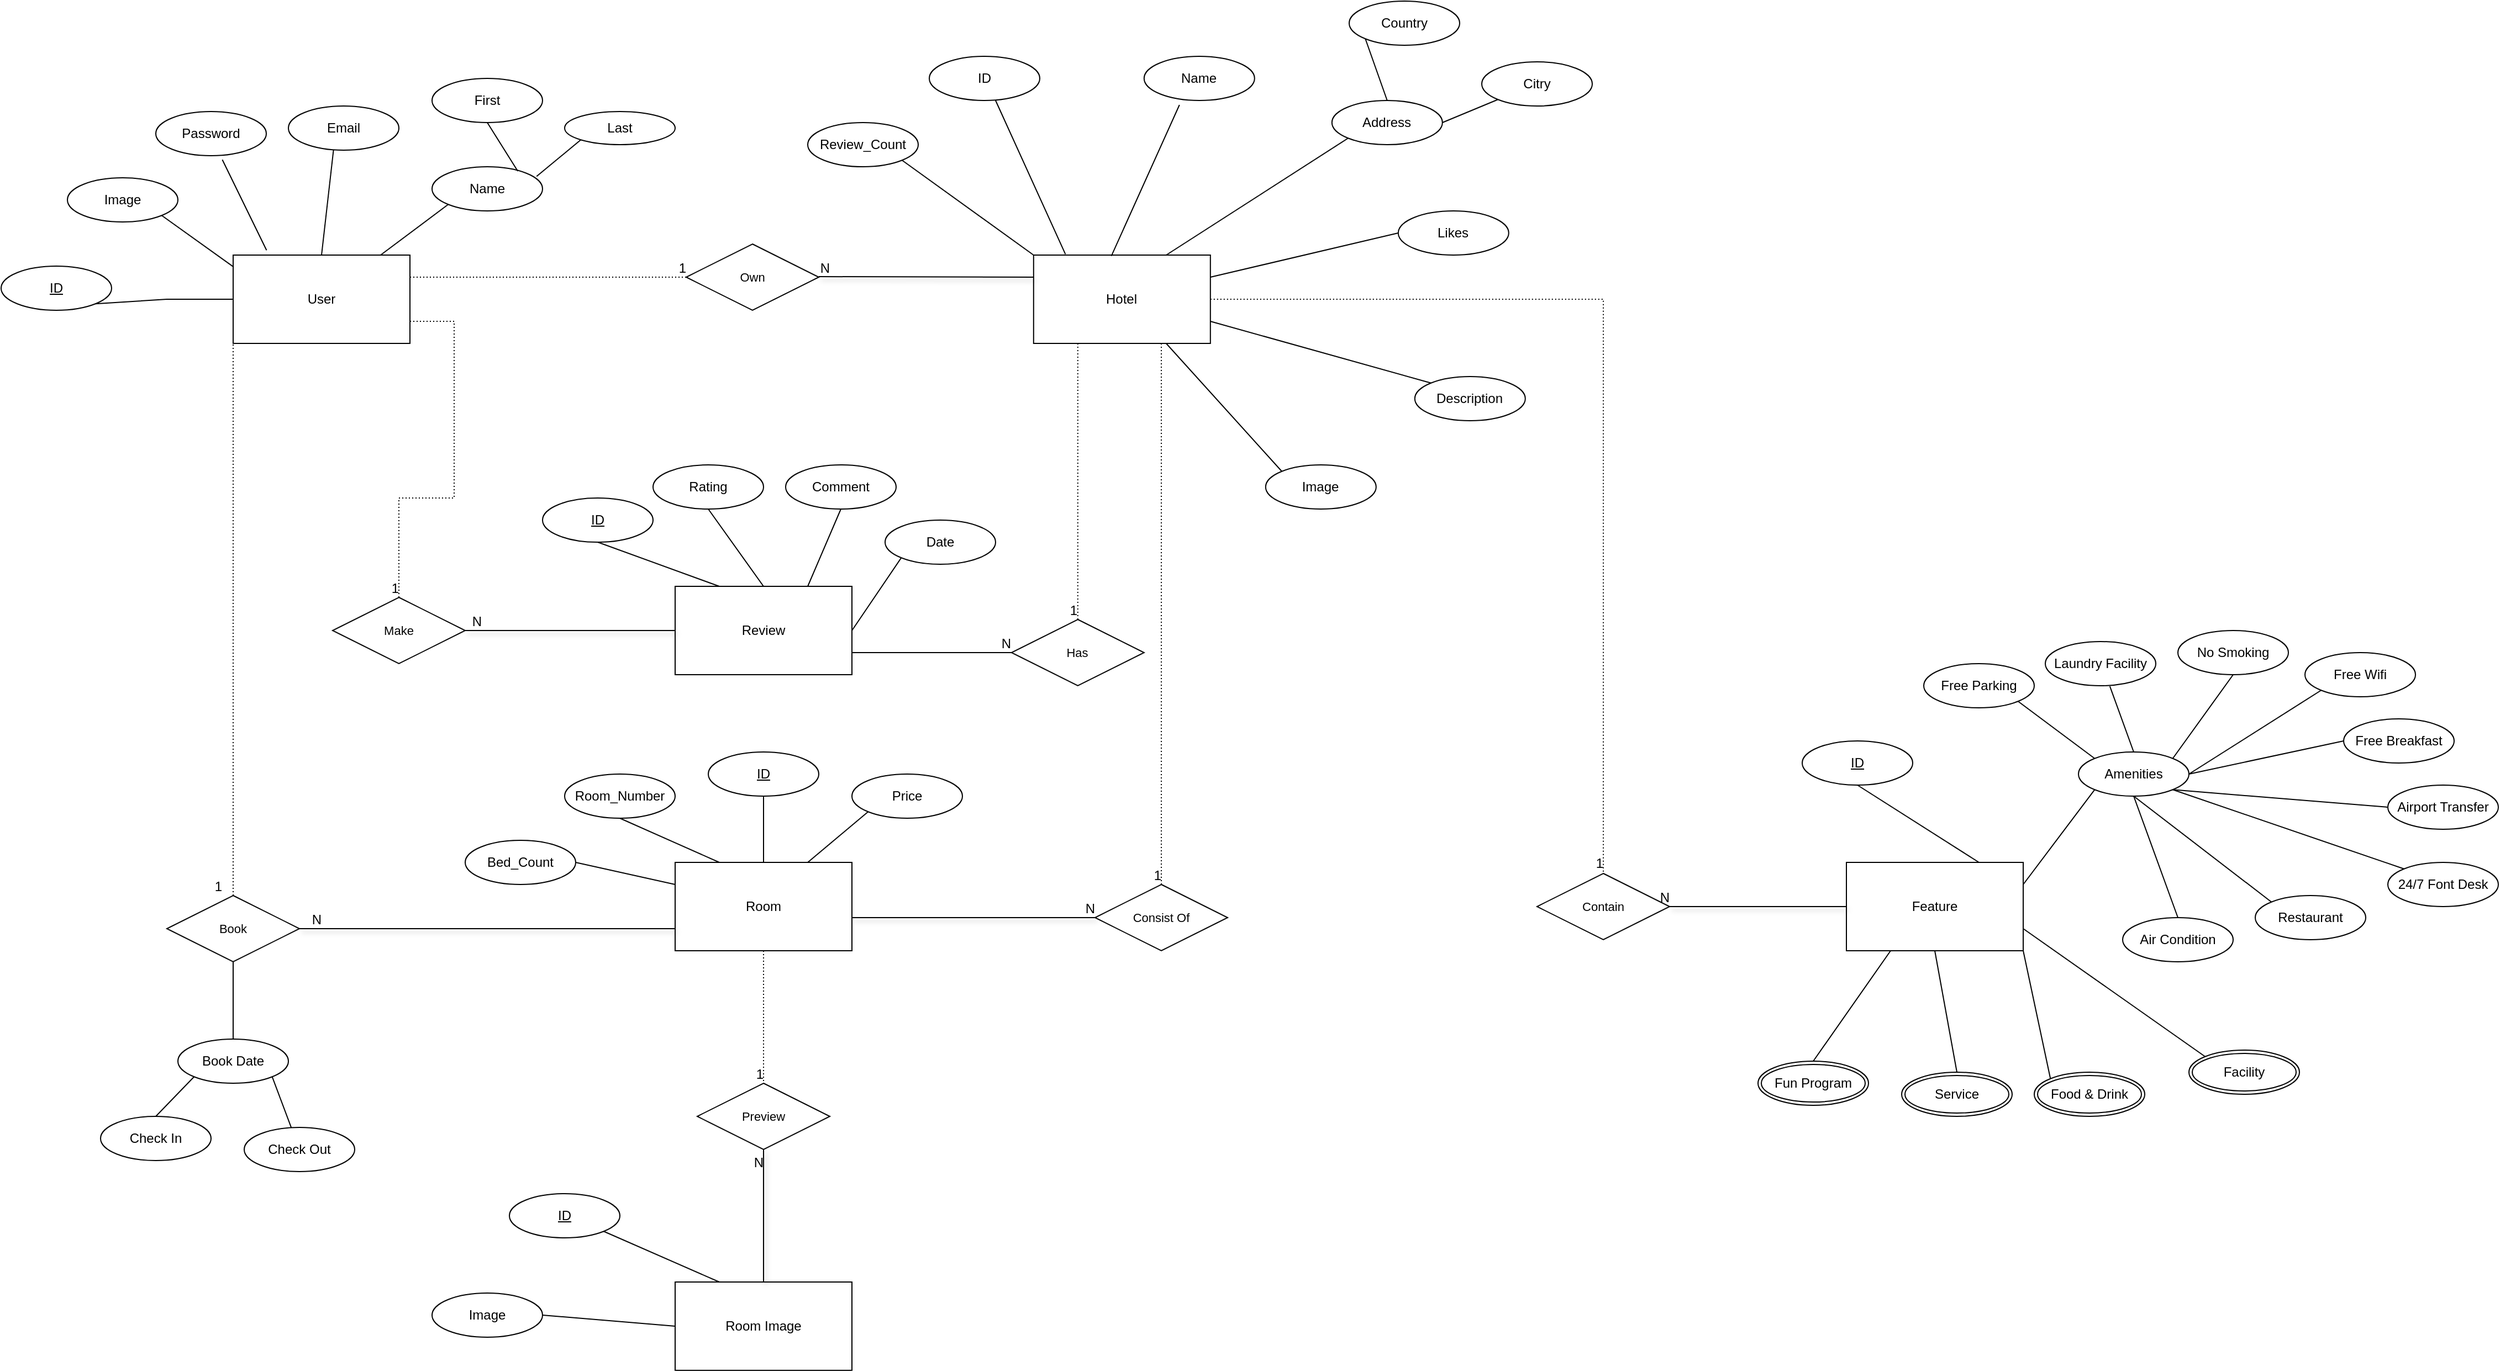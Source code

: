 <mxfile>
    <diagram id="A1F0wB1QJIUUF9iCLyjX" name="Page-1">
        <mxGraphModel dx="2854" dy="2242" grid="1" gridSize="10" guides="1" tooltips="1" connect="1" arrows="1" fold="1" page="1" pageScale="1" pageWidth="850" pageHeight="1100" background="none" math="0" shadow="0">
            <root>
                <mxCell id="0"/>
                <mxCell id="1" parent="0"/>
                <mxCell id="2" value="User" style="whiteSpace=wrap;html=1;align=center;" parent="1" vertex="1">
                    <mxGeometry x="200" y="180" width="160" height="80" as="geometry"/>
                </mxCell>
                <mxCell id="3" value="Name" style="ellipse;whiteSpace=wrap;html=1;align=center;" parent="1" vertex="1">
                    <mxGeometry x="380" y="100" width="100" height="40" as="geometry"/>
                </mxCell>
                <mxCell id="4" value="ID" style="ellipse;whiteSpace=wrap;html=1;align=center;fontStyle=4;" parent="1" vertex="1">
                    <mxGeometry x="-10" y="190" width="100" height="40" as="geometry"/>
                </mxCell>
                <mxCell id="6" value="" style="endArrow=none;html=1;rounded=0;entryX=1;entryY=1;entryDx=0;entryDy=0;exitX=0;exitY=0.5;exitDx=0;exitDy=0;" parent="1" source="2" target="4" edge="1">
                    <mxGeometry relative="1" as="geometry">
                        <mxPoint x="420" y="220" as="sourcePoint"/>
                        <mxPoint x="520" y="220" as="targetPoint"/>
                        <Array as="points">
                            <mxPoint x="140" y="220"/>
                        </Array>
                    </mxGeometry>
                </mxCell>
                <mxCell id="8" value="" style="endArrow=none;html=1;rounded=0;entryX=0;entryY=1;entryDx=0;entryDy=0;" parent="1" source="2" target="3" edge="1">
                    <mxGeometry relative="1" as="geometry">
                        <mxPoint x="230" y="120" as="sourcePoint"/>
                        <mxPoint x="413.623" y="88.897" as="targetPoint"/>
                    </mxGeometry>
                </mxCell>
                <mxCell id="9" value="First" style="ellipse;whiteSpace=wrap;html=1;align=center;" parent="1" vertex="1">
                    <mxGeometry x="380" y="20" width="100" height="40" as="geometry"/>
                </mxCell>
                <mxCell id="10" value="Last" style="ellipse;whiteSpace=wrap;html=1;align=center;" parent="1" vertex="1">
                    <mxGeometry x="500" y="50" width="100" height="30" as="geometry"/>
                </mxCell>
                <mxCell id="11" value="" style="endArrow=none;html=1;rounded=0;exitX=0.776;exitY=0.1;exitDx=0;exitDy=0;exitPerimeter=0;entryX=0.5;entryY=1;entryDx=0;entryDy=0;" parent="1" source="3" target="9" edge="1">
                    <mxGeometry relative="1" as="geometry">
                        <mxPoint x="520" y="140" as="sourcePoint"/>
                        <mxPoint x="428.32" y="49.721" as="targetPoint"/>
                    </mxGeometry>
                </mxCell>
                <mxCell id="12" value="" style="endArrow=none;html=1;rounded=0;exitX=0.946;exitY=0.22;exitDx=0;exitDy=0;entryX=0;entryY=1;entryDx=0;entryDy=0;exitPerimeter=0;" parent="1" source="3" target="10" edge="1">
                    <mxGeometry relative="1" as="geometry">
                        <mxPoint x="520" y="200" as="sourcePoint"/>
                        <mxPoint x="680" y="200" as="targetPoint"/>
                    </mxGeometry>
                </mxCell>
                <mxCell id="13" value="Email" style="ellipse;whiteSpace=wrap;html=1;align=center;" parent="1" vertex="1">
                    <mxGeometry x="250" y="45" width="100" height="40" as="geometry"/>
                </mxCell>
                <mxCell id="15" value="" style="endArrow=none;html=1;rounded=0;exitX=0.408;exitY=1;exitDx=0;exitDy=0;exitPerimeter=0;entryX=0.5;entryY=0;entryDx=0;entryDy=0;" parent="1" source="13" target="2" edge="1">
                    <mxGeometry relative="1" as="geometry">
                        <mxPoint x="260" y="100" as="sourcePoint"/>
                        <mxPoint x="420" y="100" as="targetPoint"/>
                    </mxGeometry>
                </mxCell>
                <mxCell id="16" value="Password" style="ellipse;whiteSpace=wrap;html=1;align=center;" parent="1" vertex="1">
                    <mxGeometry x="130" y="50" width="100" height="40" as="geometry"/>
                </mxCell>
                <mxCell id="17" value="" style="endArrow=none;html=1;rounded=0;exitX=0.602;exitY=1.09;exitDx=0;exitDy=0;exitPerimeter=0;entryX=0.189;entryY=-0.055;entryDx=0;entryDy=0;entryPerimeter=0;" parent="1" source="16" target="2" edge="1">
                    <mxGeometry relative="1" as="geometry">
                        <mxPoint x="120" y="120" as="sourcePoint"/>
                        <mxPoint x="280" y="120" as="targetPoint"/>
                    </mxGeometry>
                </mxCell>
                <mxCell id="20" value="Image" style="ellipse;whiteSpace=wrap;html=1;align=center;" parent="1" vertex="1">
                    <mxGeometry x="50" y="110" width="100" height="40" as="geometry"/>
                </mxCell>
                <mxCell id="21" value="" style="endArrow=none;html=1;rounded=0;exitX=1;exitY=1;exitDx=0;exitDy=0;entryX=0.003;entryY=0.135;entryDx=0;entryDy=0;entryPerimeter=0;" parent="1" source="20" target="2" edge="1">
                    <mxGeometry relative="1" as="geometry">
                        <mxPoint x="50" y="180" as="sourcePoint"/>
                        <mxPoint x="210" y="180" as="targetPoint"/>
                    </mxGeometry>
                </mxCell>
                <mxCell id="23" value="Hotel" style="whiteSpace=wrap;html=1;align=center;" parent="1" vertex="1">
                    <mxGeometry x="924.4" y="180" width="160" height="80" as="geometry"/>
                </mxCell>
                <mxCell id="24" value="ID" style="ellipse;whiteSpace=wrap;html=1;align=center;" parent="1" vertex="1">
                    <mxGeometry x="830" width="100" height="40" as="geometry"/>
                </mxCell>
                <mxCell id="25" value="Name" style="ellipse;whiteSpace=wrap;html=1;align=center;" parent="1" vertex="1">
                    <mxGeometry x="1024.4" width="100" height="40" as="geometry"/>
                </mxCell>
                <mxCell id="26" value="Address" style="ellipse;whiteSpace=wrap;html=1;align=center;" parent="1" vertex="1">
                    <mxGeometry x="1194.4" y="40" width="100" height="40" as="geometry"/>
                </mxCell>
                <mxCell id="27" value="Likes" style="ellipse;whiteSpace=wrap;html=1;align=center;" parent="1" vertex="1">
                    <mxGeometry x="1254.4" y="140" width="100" height="40" as="geometry"/>
                </mxCell>
                <mxCell id="28" value="Description" style="ellipse;whiteSpace=wrap;html=1;align=center;" parent="1" vertex="1">
                    <mxGeometry x="1269.4" y="290" width="100" height="40" as="geometry"/>
                </mxCell>
                <mxCell id="29" value="Image" style="ellipse;whiteSpace=wrap;html=1;align=center;" parent="1" vertex="1">
                    <mxGeometry x="1134.4" y="370" width="100" height="40" as="geometry"/>
                </mxCell>
                <mxCell id="37" value="Country" style="ellipse;whiteSpace=wrap;html=1;align=center;" parent="1" vertex="1">
                    <mxGeometry x="1210" y="-50" width="100" height="40" as="geometry"/>
                </mxCell>
                <mxCell id="38" value="Citry" style="ellipse;whiteSpace=wrap;html=1;align=center;" parent="1" vertex="1">
                    <mxGeometry x="1330" y="5" width="100" height="40" as="geometry"/>
                </mxCell>
                <mxCell id="41" value="" style="endArrow=none;html=1;rounded=0;shadow=0;labelBackgroundColor=default;strokeColor=default;fontFamily=Helvetica;fontSize=11;fontColor=default;shape=connector;entryX=0.18;entryY=-0.01;entryDx=0;entryDy=0;entryPerimeter=0;exitX=0.6;exitY=1;exitDx=0;exitDy=0;exitPerimeter=0;" parent="1" source="24" target="23" edge="1">
                    <mxGeometry relative="1" as="geometry">
                        <mxPoint x="890" y="50" as="sourcePoint"/>
                        <mxPoint x="894.4" y="110" as="targetPoint"/>
                    </mxGeometry>
                </mxCell>
                <mxCell id="43" value="" style="endArrow=none;html=1;rounded=0;shadow=0;labelBackgroundColor=default;strokeColor=default;fontFamily=Helvetica;fontSize=11;fontColor=default;shape=connector;entryX=0.44;entryY=0.01;entryDx=0;entryDy=0;entryPerimeter=0;exitX=0.32;exitY=1.1;exitDx=0;exitDy=0;exitPerimeter=0;" parent="1" source="25" target="23" edge="1">
                    <mxGeometry relative="1" as="geometry">
                        <mxPoint x="900.0" y="50" as="sourcePoint"/>
                        <mxPoint x="963.2" y="189.2" as="targetPoint"/>
                    </mxGeometry>
                </mxCell>
                <mxCell id="47" value="" style="endArrow=none;html=1;rounded=0;shadow=0;labelBackgroundColor=default;strokeColor=default;fontFamily=Helvetica;fontSize=11;fontColor=default;shape=connector;entryX=0;entryY=1;entryDx=0;entryDy=0;exitX=0.75;exitY=0;exitDx=0;exitDy=0;" parent="1" source="23" target="26" edge="1">
                    <mxGeometry relative="1" as="geometry">
                        <mxPoint x="1084.4" y="110" as="sourcePoint"/>
                        <mxPoint x="1244.4" y="110" as="targetPoint"/>
                    </mxGeometry>
                </mxCell>
                <mxCell id="50" value="" style="endArrow=none;html=1;rounded=0;shadow=0;labelBackgroundColor=default;strokeColor=default;fontFamily=Helvetica;fontSize=11;fontColor=default;shape=connector;exitX=1;exitY=0.75;exitDx=0;exitDy=0;entryX=0;entryY=0;entryDx=0;entryDy=0;" parent="1" source="23" target="28" edge="1">
                    <mxGeometry relative="1" as="geometry">
                        <mxPoint x="1134.4" y="260" as="sourcePoint"/>
                        <mxPoint x="1294.4" y="260" as="targetPoint"/>
                    </mxGeometry>
                </mxCell>
                <mxCell id="51" value="" style="endArrow=none;html=1;rounded=0;shadow=0;labelBackgroundColor=default;strokeColor=default;fontFamily=Helvetica;fontSize=11;fontColor=default;shape=connector;exitX=0.75;exitY=1;exitDx=0;exitDy=0;entryX=0;entryY=0;entryDx=0;entryDy=0;" parent="1" source="23" target="29" edge="1">
                    <mxGeometry relative="1" as="geometry">
                        <mxPoint x="1024.4" y="330" as="sourcePoint"/>
                        <mxPoint x="1184.4" y="330" as="targetPoint"/>
                    </mxGeometry>
                </mxCell>
                <mxCell id="52" value="" style="endArrow=none;html=1;rounded=0;shadow=0;labelBackgroundColor=default;strokeColor=default;fontFamily=Helvetica;fontSize=11;fontColor=default;shape=connector;exitX=0.5;exitY=0;exitDx=0;exitDy=0;entryX=0;entryY=1;entryDx=0;entryDy=0;" parent="1" source="26" target="37" edge="1">
                    <mxGeometry relative="1" as="geometry">
                        <mxPoint x="1224.4" y="-10" as="sourcePoint"/>
                        <mxPoint x="1384.4" y="-10" as="targetPoint"/>
                    </mxGeometry>
                </mxCell>
                <mxCell id="53" value="" style="endArrow=none;html=1;rounded=0;shadow=0;labelBackgroundColor=default;strokeColor=default;fontFamily=Helvetica;fontSize=11;fontColor=default;shape=connector;exitX=1;exitY=0.5;exitDx=0;exitDy=0;entryX=0;entryY=1;entryDx=0;entryDy=0;" parent="1" source="26" target="38" edge="1">
                    <mxGeometry relative="1" as="geometry">
                        <mxPoint x="1304.4" y="60" as="sourcePoint"/>
                        <mxPoint x="1464.4" y="60" as="targetPoint"/>
                    </mxGeometry>
                </mxCell>
                <mxCell id="54" value="Own" style="shape=rhombus;perimeter=rhombusPerimeter;whiteSpace=wrap;html=1;align=center;fontFamily=Helvetica;fontSize=11;fontColor=default;" parent="1" vertex="1">
                    <mxGeometry x="610" y="170" width="120" height="60" as="geometry"/>
                </mxCell>
                <mxCell id="71" value="Review" style="whiteSpace=wrap;html=1;align=center;" parent="1" vertex="1">
                    <mxGeometry x="600" y="480" width="160" height="80" as="geometry"/>
                </mxCell>
                <mxCell id="72" value="Room" style="whiteSpace=wrap;html=1;align=center;" parent="1" vertex="1">
                    <mxGeometry x="600" y="730" width="160" height="80" as="geometry"/>
                </mxCell>
                <mxCell id="73" value="Make" style="shape=rhombus;perimeter=rhombusPerimeter;whiteSpace=wrap;html=1;align=center;fontFamily=Helvetica;fontSize=11;fontColor=default;" parent="1" vertex="1">
                    <mxGeometry x="290" y="490" width="120" height="60" as="geometry"/>
                </mxCell>
                <mxCell id="74" value="Book" style="shape=rhombus;perimeter=rhombusPerimeter;whiteSpace=wrap;html=1;align=center;fontFamily=Helvetica;fontSize=11;fontColor=default;" parent="1" vertex="1">
                    <mxGeometry x="140" y="760" width="120" height="60" as="geometry"/>
                </mxCell>
                <mxCell id="75" value="Has" style="shape=rhombus;perimeter=rhombusPerimeter;whiteSpace=wrap;html=1;align=center;fontFamily=Helvetica;fontSize=11;fontColor=default;" parent="1" vertex="1">
                    <mxGeometry x="904.4" y="510" width="120" height="60" as="geometry"/>
                </mxCell>
                <mxCell id="76" value="Consist Of" style="shape=rhombus;perimeter=rhombusPerimeter;whiteSpace=wrap;html=1;align=center;fontFamily=Helvetica;fontSize=11;fontColor=default;" parent="1" vertex="1">
                    <mxGeometry x="980.0" y="750" width="120" height="60" as="geometry"/>
                </mxCell>
                <mxCell id="77" value="Room Image" style="whiteSpace=wrap;html=1;align=center;" parent="1" vertex="1">
                    <mxGeometry x="600" y="1110" width="160" height="80" as="geometry"/>
                </mxCell>
                <mxCell id="78" value="Preview" style="shape=rhombus;perimeter=rhombusPerimeter;whiteSpace=wrap;html=1;align=center;fontFamily=Helvetica;fontSize=11;fontColor=default;" parent="1" vertex="1">
                    <mxGeometry x="620" y="930" width="120" height="60" as="geometry"/>
                </mxCell>
                <mxCell id="79" value="Feature" style="whiteSpace=wrap;html=1;align=center;" parent="1" vertex="1">
                    <mxGeometry x="1660" y="730" width="160" height="80" as="geometry"/>
                </mxCell>
                <mxCell id="80" value="Contain" style="shape=rhombus;perimeter=rhombusPerimeter;whiteSpace=wrap;html=1;align=center;fontFamily=Helvetica;fontSize=11;fontColor=default;" parent="1" vertex="1">
                    <mxGeometry x="1380" y="740" width="120" height="60" as="geometry"/>
                </mxCell>
                <mxCell id="81" value="Rating" style="ellipse;whiteSpace=wrap;html=1;align=center;" parent="1" vertex="1">
                    <mxGeometry x="580" y="370" width="100" height="40" as="geometry"/>
                </mxCell>
                <mxCell id="83" value="" style="endArrow=none;html=1;rounded=0;exitX=0.5;exitY=1;exitDx=0;exitDy=0;entryX=0.5;entryY=0;entryDx=0;entryDy=0;" parent="1" source="81" target="71" edge="1">
                    <mxGeometry relative="1" as="geometry">
                        <mxPoint x="650" y="420" as="sourcePoint"/>
                        <mxPoint x="810" y="420" as="targetPoint"/>
                    </mxGeometry>
                </mxCell>
                <mxCell id="84" value="ID" style="ellipse;whiteSpace=wrap;html=1;align=center;fontStyle=4;" parent="1" vertex="1">
                    <mxGeometry x="480" y="400" width="100" height="40" as="geometry"/>
                </mxCell>
                <mxCell id="85" value="" style="endArrow=none;html=1;rounded=0;exitX=0.5;exitY=1;exitDx=0;exitDy=0;entryX=0.25;entryY=0;entryDx=0;entryDy=0;" parent="1" source="84" target="71" edge="1">
                    <mxGeometry relative="1" as="geometry">
                        <mxPoint x="530" y="450" as="sourcePoint"/>
                        <mxPoint x="690" y="450" as="targetPoint"/>
                    </mxGeometry>
                </mxCell>
                <mxCell id="86" value="Comment" style="ellipse;whiteSpace=wrap;html=1;align=center;" parent="1" vertex="1">
                    <mxGeometry x="700" y="370" width="100" height="40" as="geometry"/>
                </mxCell>
                <mxCell id="87" value="" style="endArrow=none;html=1;rounded=0;exitX=0.5;exitY=1;exitDx=0;exitDy=0;entryX=0.75;entryY=0;entryDx=0;entryDy=0;" parent="1" source="86" target="71" edge="1">
                    <mxGeometry relative="1" as="geometry">
                        <mxPoint x="780" y="440" as="sourcePoint"/>
                        <mxPoint x="940" y="440" as="targetPoint"/>
                    </mxGeometry>
                </mxCell>
                <mxCell id="88" value="Date" style="ellipse;whiteSpace=wrap;html=1;align=center;" parent="1" vertex="1">
                    <mxGeometry x="790" y="420" width="100" height="40" as="geometry"/>
                </mxCell>
                <mxCell id="90" value="" style="endArrow=none;html=1;rounded=0;exitX=1;exitY=0.5;exitDx=0;exitDy=0;entryX=0;entryY=1;entryDx=0;entryDy=0;" parent="1" source="71" target="88" edge="1">
                    <mxGeometry relative="1" as="geometry">
                        <mxPoint x="770" y="500" as="sourcePoint"/>
                        <mxPoint x="930" y="500" as="targetPoint"/>
                    </mxGeometry>
                </mxCell>
                <mxCell id="92" value="ID" style="ellipse;whiteSpace=wrap;html=1;align=center;fontStyle=4;" parent="1" vertex="1">
                    <mxGeometry x="630" y="630" width="100" height="40" as="geometry"/>
                </mxCell>
                <mxCell id="93" value="" style="endArrow=none;html=1;rounded=0;exitX=0.5;exitY=1;exitDx=0;exitDy=0;entryX=0.5;entryY=0;entryDx=0;entryDy=0;" parent="1" source="92" target="72" edge="1">
                    <mxGeometry relative="1" as="geometry">
                        <mxPoint x="620" y="720" as="sourcePoint"/>
                        <mxPoint x="780" y="720" as="targetPoint"/>
                    </mxGeometry>
                </mxCell>
                <mxCell id="94" value="Room_Number" style="ellipse;whiteSpace=wrap;html=1;align=center;" parent="1" vertex="1">
                    <mxGeometry x="500" y="650" width="100" height="40" as="geometry"/>
                </mxCell>
                <mxCell id="95" value="" style="endArrow=none;html=1;rounded=0;exitX=0.5;exitY=1;exitDx=0;exitDy=0;entryX=0.25;entryY=0;entryDx=0;entryDy=0;" parent="1" source="94" target="72" edge="1">
                    <mxGeometry relative="1" as="geometry">
                        <mxPoint x="490" y="720" as="sourcePoint"/>
                        <mxPoint x="650" y="720" as="targetPoint"/>
                    </mxGeometry>
                </mxCell>
                <mxCell id="97" value="Price" style="ellipse;whiteSpace=wrap;html=1;align=center;" parent="1" vertex="1">
                    <mxGeometry x="760" y="650" width="100" height="40" as="geometry"/>
                </mxCell>
                <mxCell id="98" value="" style="endArrow=none;html=1;rounded=0;exitX=0.75;exitY=0;exitDx=0;exitDy=0;entryX=0;entryY=1;entryDx=0;entryDy=0;" parent="1" source="72" target="97" edge="1">
                    <mxGeometry relative="1" as="geometry">
                        <mxPoint x="810" y="750" as="sourcePoint"/>
                        <mxPoint x="970" y="750" as="targetPoint"/>
                    </mxGeometry>
                </mxCell>
                <mxCell id="99" value="Bed_Count" style="ellipse;whiteSpace=wrap;html=1;align=center;" parent="1" vertex="1">
                    <mxGeometry x="410" y="710" width="100" height="40" as="geometry"/>
                </mxCell>
                <mxCell id="100" value="" style="endArrow=none;html=1;rounded=0;exitX=1;exitY=0.5;exitDx=0;exitDy=0;entryX=0;entryY=0.25;entryDx=0;entryDy=0;" parent="1" source="99" target="72" edge="1">
                    <mxGeometry relative="1" as="geometry">
                        <mxPoint x="450" y="780" as="sourcePoint"/>
                        <mxPoint x="610" y="780" as="targetPoint"/>
                    </mxGeometry>
                </mxCell>
                <mxCell id="101" value="ID" style="ellipse;whiteSpace=wrap;html=1;align=center;fontStyle=4;" parent="1" vertex="1">
                    <mxGeometry x="450" y="1030" width="100" height="40" as="geometry"/>
                </mxCell>
                <mxCell id="102" value="" style="endArrow=none;html=1;rounded=0;exitX=1;exitY=1;exitDx=0;exitDy=0;entryX=0.25;entryY=0;entryDx=0;entryDy=0;" parent="1" source="101" target="77" edge="1">
                    <mxGeometry relative="1" as="geometry">
                        <mxPoint x="470" y="1100" as="sourcePoint"/>
                        <mxPoint x="630" y="1100" as="targetPoint"/>
                    </mxGeometry>
                </mxCell>
                <mxCell id="103" value="Image" style="ellipse;whiteSpace=wrap;html=1;align=center;" parent="1" vertex="1">
                    <mxGeometry x="380" y="1120" width="100" height="40" as="geometry"/>
                </mxCell>
                <mxCell id="104" value="" style="endArrow=none;html=1;rounded=0;exitX=1;exitY=0.5;exitDx=0;exitDy=0;entryX=0;entryY=0.5;entryDx=0;entryDy=0;" parent="1" source="103" target="77" edge="1">
                    <mxGeometry relative="1" as="geometry">
                        <mxPoint x="510" y="1150" as="sourcePoint"/>
                        <mxPoint x="670" y="1150" as="targetPoint"/>
                    </mxGeometry>
                </mxCell>
                <mxCell id="105" value="Review_Count" style="ellipse;whiteSpace=wrap;html=1;align=center;" parent="1" vertex="1">
                    <mxGeometry x="720" y="60" width="100" height="40" as="geometry"/>
                </mxCell>
                <mxCell id="106" value="" style="endArrow=none;html=1;rounded=0;shadow=0;sketch=0;exitX=1;exitY=1;exitDx=0;exitDy=0;entryX=0;entryY=0;entryDx=0;entryDy=0;" parent="1" source="105" target="23" edge="1">
                    <mxGeometry relative="1" as="geometry">
                        <mxPoint x="790" y="110" as="sourcePoint"/>
                        <mxPoint x="950" y="110" as="targetPoint"/>
                    </mxGeometry>
                </mxCell>
                <mxCell id="107" value="ID" style="ellipse;whiteSpace=wrap;html=1;align=center;fontStyle=4;" parent="1" vertex="1">
                    <mxGeometry x="1620" y="620" width="100" height="40" as="geometry"/>
                </mxCell>
                <mxCell id="108" value="" style="endArrow=none;html=1;rounded=0;shadow=0;sketch=0;entryX=0.5;entryY=1;entryDx=0;entryDy=0;exitX=0.75;exitY=0;exitDx=0;exitDy=0;" parent="1" source="79" target="107" edge="1">
                    <mxGeometry relative="1" as="geometry">
                        <mxPoint x="1730" y="770" as="sourcePoint"/>
                        <mxPoint x="1890" y="770" as="targetPoint"/>
                    </mxGeometry>
                </mxCell>
                <mxCell id="109" value="Amenities" style="ellipse;whiteSpace=wrap;html=1;align=center;" parent="1" vertex="1">
                    <mxGeometry x="1870" y="630" width="100" height="40" as="geometry"/>
                </mxCell>
                <mxCell id="110" value="" style="endArrow=none;html=1;rounded=0;shadow=0;sketch=0;exitX=1;exitY=0.25;exitDx=0;exitDy=0;entryX=0;entryY=1;entryDx=0;entryDy=0;" parent="1" source="79" target="109" edge="1">
                    <mxGeometry relative="1" as="geometry">
                        <mxPoint x="1840" y="830" as="sourcePoint"/>
                        <mxPoint x="2000" y="830" as="targetPoint"/>
                    </mxGeometry>
                </mxCell>
                <mxCell id="111" value="Free Parking" style="ellipse;whiteSpace=wrap;html=1;align=center;" parent="1" vertex="1">
                    <mxGeometry x="1730" y="550" width="100" height="40" as="geometry"/>
                </mxCell>
                <mxCell id="112" value="Laundry Facility" style="ellipse;whiteSpace=wrap;html=1;align=center;" parent="1" vertex="1">
                    <mxGeometry x="1840" y="530" width="100" height="40" as="geometry"/>
                </mxCell>
                <mxCell id="113" value="Free Wifi" style="ellipse;whiteSpace=wrap;html=1;align=center;" parent="1" vertex="1">
                    <mxGeometry x="2075" y="540" width="100" height="40" as="geometry"/>
                </mxCell>
                <mxCell id="114" value="Airport Transfer" style="ellipse;whiteSpace=wrap;html=1;align=center;" parent="1" vertex="1">
                    <mxGeometry x="2150" y="660" width="100" height="40" as="geometry"/>
                </mxCell>
                <mxCell id="115" value="Restaurant" style="ellipse;whiteSpace=wrap;html=1;align=center;" parent="1" vertex="1">
                    <mxGeometry x="2030" y="760" width="100" height="40" as="geometry"/>
                </mxCell>
                <mxCell id="116" value="Air Condition" style="ellipse;whiteSpace=wrap;html=1;align=center;" parent="1" vertex="1">
                    <mxGeometry x="1910" y="780" width="100" height="40" as="geometry"/>
                </mxCell>
                <mxCell id="117" value="Free Breakfast" style="ellipse;whiteSpace=wrap;html=1;align=center;" parent="1" vertex="1">
                    <mxGeometry x="2110" y="600" width="100" height="40" as="geometry"/>
                </mxCell>
                <mxCell id="118" value="24/7 Font Desk" style="ellipse;whiteSpace=wrap;html=1;align=center;" parent="1" vertex="1">
                    <mxGeometry x="2150" y="730" width="100" height="40" as="geometry"/>
                </mxCell>
                <mxCell id="119" value="No Smoking" style="ellipse;whiteSpace=wrap;html=1;align=center;" parent="1" vertex="1">
                    <mxGeometry x="1960" y="520" width="100" height="40" as="geometry"/>
                </mxCell>
                <mxCell id="120" value="" style="endArrow=none;html=1;rounded=0;shadow=0;sketch=0;entryX=0;entryY=0;entryDx=0;entryDy=0;exitX=1;exitY=1;exitDx=0;exitDy=0;" parent="1" source="111" target="109" edge="1">
                    <mxGeometry relative="1" as="geometry">
                        <mxPoint x="1800" y="590" as="sourcePoint"/>
                        <mxPoint x="1910" y="630" as="targetPoint"/>
                    </mxGeometry>
                </mxCell>
                <mxCell id="121" value="" style="endArrow=none;html=1;rounded=0;shadow=0;sketch=0;exitX=0.584;exitY=1.01;exitDx=0;exitDy=0;exitPerimeter=0;entryX=0.5;entryY=0;entryDx=0;entryDy=0;" parent="1" source="112" target="109" edge="1">
                    <mxGeometry relative="1" as="geometry">
                        <mxPoint x="1900" y="600" as="sourcePoint"/>
                        <mxPoint x="2060" y="600" as="targetPoint"/>
                    </mxGeometry>
                </mxCell>
                <mxCell id="122" value="" style="endArrow=none;html=1;rounded=0;shadow=0;sketch=0;exitX=0.5;exitY=1;exitDx=0;exitDy=0;entryX=1;entryY=0;entryDx=0;entryDy=0;" parent="1" source="119" target="109" edge="1">
                    <mxGeometry relative="1" as="geometry">
                        <mxPoint x="1940" y="600" as="sourcePoint"/>
                        <mxPoint x="2100" y="600" as="targetPoint"/>
                    </mxGeometry>
                </mxCell>
                <mxCell id="123" value="" style="endArrow=none;html=1;rounded=0;shadow=0;sketch=0;entryX=0;entryY=1;entryDx=0;entryDy=0;exitX=1;exitY=0.5;exitDx=0;exitDy=0;" parent="1" source="109" target="113" edge="1">
                    <mxGeometry relative="1" as="geometry">
                        <mxPoint x="1930" y="610" as="sourcePoint"/>
                        <mxPoint x="2090" y="610" as="targetPoint"/>
                    </mxGeometry>
                </mxCell>
                <mxCell id="124" value="" style="endArrow=none;html=1;rounded=0;shadow=0;sketch=0;entryX=0;entryY=0.5;entryDx=0;entryDy=0;exitX=1;exitY=0.5;exitDx=0;exitDy=0;" parent="1" source="109" target="117" edge="1">
                    <mxGeometry relative="1" as="geometry">
                        <mxPoint x="1970" y="650" as="sourcePoint"/>
                        <mxPoint x="2080" y="700" as="targetPoint"/>
                    </mxGeometry>
                </mxCell>
                <mxCell id="125" value="" style="endArrow=none;html=1;rounded=0;shadow=0;sketch=0;entryX=0;entryY=0.5;entryDx=0;entryDy=0;exitX=1;exitY=1;exitDx=0;exitDy=0;" parent="1" source="109" target="114" edge="1">
                    <mxGeometry relative="1" as="geometry">
                        <mxPoint x="1970" y="700" as="sourcePoint"/>
                        <mxPoint x="2130" y="700" as="targetPoint"/>
                    </mxGeometry>
                </mxCell>
                <mxCell id="126" value="" style="endArrow=none;html=1;rounded=0;shadow=0;sketch=0;exitX=1;exitY=1;exitDx=0;exitDy=0;entryX=0;entryY=0;entryDx=0;entryDy=0;" parent="1" source="109" target="118" edge="1">
                    <mxGeometry relative="1" as="geometry">
                        <mxPoint x="2000" y="710" as="sourcePoint"/>
                        <mxPoint x="2160" y="710" as="targetPoint"/>
                    </mxGeometry>
                </mxCell>
                <mxCell id="127" value="" style="endArrow=none;html=1;rounded=0;shadow=0;sketch=0;entryX=0;entryY=0;entryDx=0;entryDy=0;exitX=0.5;exitY=1;exitDx=0;exitDy=0;" parent="1" source="109" target="115" edge="1">
                    <mxGeometry relative="1" as="geometry">
                        <mxPoint x="1880" y="720" as="sourcePoint"/>
                        <mxPoint x="2040" y="720" as="targetPoint"/>
                    </mxGeometry>
                </mxCell>
                <mxCell id="128" value="" style="endArrow=none;html=1;rounded=0;shadow=0;sketch=0;entryX=0.5;entryY=1;entryDx=0;entryDy=0;exitX=0.5;exitY=0;exitDx=0;exitDy=0;" parent="1" source="116" target="109" edge="1">
                    <mxGeometry relative="1" as="geometry">
                        <mxPoint x="1730" y="770" as="sourcePoint"/>
                        <mxPoint x="1890" y="770" as="targetPoint"/>
                    </mxGeometry>
                </mxCell>
                <mxCell id="129" value="Food &amp;amp; Drink" style="ellipse;shape=doubleEllipse;margin=3;whiteSpace=wrap;html=1;align=center;" parent="1" vertex="1">
                    <mxGeometry x="1830" y="920" width="100" height="40" as="geometry"/>
                </mxCell>
                <mxCell id="130" value="" style="endArrow=none;html=1;rounded=0;shadow=0;sketch=0;entryX=0;entryY=0;entryDx=0;entryDy=0;exitX=1;exitY=1;exitDx=0;exitDy=0;" parent="1" source="79" target="129" edge="1">
                    <mxGeometry relative="1" as="geometry">
                        <mxPoint x="1730" y="770" as="sourcePoint"/>
                        <mxPoint x="1890" y="770" as="targetPoint"/>
                    </mxGeometry>
                </mxCell>
                <mxCell id="131" value="Service" style="ellipse;shape=doubleEllipse;margin=3;whiteSpace=wrap;html=1;align=center;" parent="1" vertex="1">
                    <mxGeometry x="1710" y="920" width="100" height="40" as="geometry"/>
                </mxCell>
                <mxCell id="132" value="Fun Program" style="ellipse;shape=doubleEllipse;margin=3;whiteSpace=wrap;html=1;align=center;" parent="1" vertex="1">
                    <mxGeometry x="1580" y="910" width="100" height="40" as="geometry"/>
                </mxCell>
                <mxCell id="133" value="Facility" style="ellipse;shape=doubleEllipse;margin=3;whiteSpace=wrap;html=1;align=center;" parent="1" vertex="1">
                    <mxGeometry x="1970" y="900" width="100" height="40" as="geometry"/>
                </mxCell>
                <mxCell id="135" value="" style="endArrow=none;html=1;rounded=0;shadow=0;sketch=0;entryX=0.25;entryY=1;entryDx=0;entryDy=0;exitX=0.5;exitY=0;exitDx=0;exitDy=0;" parent="1" source="132" target="79" edge="1">
                    <mxGeometry relative="1" as="geometry">
                        <mxPoint x="1550" y="850" as="sourcePoint"/>
                        <mxPoint x="1710" y="850" as="targetPoint"/>
                    </mxGeometry>
                </mxCell>
                <mxCell id="136" value="" style="endArrow=none;html=1;rounded=0;shadow=0;entryX=0.5;entryY=1;entryDx=0;entryDy=0;exitX=0.5;exitY=0;exitDx=0;exitDy=0;" parent="1" source="131" target="79" edge="1">
                    <mxGeometry relative="1" as="geometry">
                        <mxPoint x="1660" y="880" as="sourcePoint"/>
                        <mxPoint x="1820" y="880" as="targetPoint"/>
                    </mxGeometry>
                </mxCell>
                <mxCell id="137" value="" style="endArrow=none;html=1;rounded=0;shadow=0;sketch=0;exitX=1;exitY=0.75;exitDx=0;exitDy=0;entryX=0;entryY=0;entryDx=0;entryDy=0;" parent="1" source="79" target="133" edge="1">
                    <mxGeometry relative="1" as="geometry">
                        <mxPoint x="1880" y="840" as="sourcePoint"/>
                        <mxPoint x="2040" y="840" as="targetPoint"/>
                    </mxGeometry>
                </mxCell>
                <mxCell id="144" value="" style="endArrow=none;html=1;rounded=0;dashed=1;dashPattern=1 2;shadow=0;sketch=0;exitX=1;exitY=0.75;exitDx=0;exitDy=0;entryX=0.5;entryY=0;entryDx=0;entryDy=0;" parent="1" source="2" target="73" edge="1">
                    <mxGeometry relative="1" as="geometry">
                        <mxPoint x="420" y="240" as="sourcePoint"/>
                        <mxPoint x="290" y="400" as="targetPoint"/>
                        <Array as="points">
                            <mxPoint x="400" y="240"/>
                            <mxPoint x="400" y="400"/>
                            <mxPoint x="350" y="400"/>
                        </Array>
                    </mxGeometry>
                </mxCell>
                <mxCell id="145" value="1" style="resizable=0;html=1;align=right;verticalAlign=bottom;" parent="144" connectable="0" vertex="1">
                    <mxGeometry x="1" relative="1" as="geometry"/>
                </mxCell>
                <mxCell id="146" value="" style="endArrow=none;html=1;rounded=0;dashed=1;dashPattern=1 2;shadow=0;sketch=0;exitX=1;exitY=0.25;exitDx=0;exitDy=0;entryX=0;entryY=0.5;entryDx=0;entryDy=0;" parent="1" source="2" target="54" edge="1">
                    <mxGeometry relative="1" as="geometry">
                        <mxPoint x="420" y="199.5" as="sourcePoint"/>
                        <mxPoint x="580" y="199.5" as="targetPoint"/>
                    </mxGeometry>
                </mxCell>
                <mxCell id="147" value="1" style="resizable=0;html=1;align=right;verticalAlign=bottom;" parent="146" connectable="0" vertex="1">
                    <mxGeometry x="1" relative="1" as="geometry"/>
                </mxCell>
                <mxCell id="150" value="" style="endArrow=none;html=1;rounded=0;shadow=1;sketch=0;exitX=1;exitY=0.5;exitDx=0;exitDy=0;entryX=0;entryY=0.25;entryDx=0;entryDy=0;" parent="1" target="23" edge="1">
                    <mxGeometry relative="1" as="geometry">
                        <mxPoint x="730" y="199.5" as="sourcePoint"/>
                        <mxPoint x="920" y="190" as="targetPoint"/>
                    </mxGeometry>
                </mxCell>
                <mxCell id="151" value="N" style="resizable=0;html=1;align=right;verticalAlign=bottom;" parent="150" connectable="0" vertex="1">
                    <mxGeometry x="1" relative="1" as="geometry">
                        <mxPoint x="-184" as="offset"/>
                    </mxGeometry>
                </mxCell>
                <mxCell id="152" value="" style="endArrow=none;html=1;rounded=0;shadow=1;sketch=0;exitX=1;exitY=0.5;exitDx=0;exitDy=0;entryX=0;entryY=0.5;entryDx=0;entryDy=0;" parent="1" source="73" target="71" edge="1">
                    <mxGeometry relative="1" as="geometry">
                        <mxPoint x="430" y="510" as="sourcePoint"/>
                        <mxPoint x="590" y="510" as="targetPoint"/>
                    </mxGeometry>
                </mxCell>
                <mxCell id="153" value="N" style="resizable=0;html=1;align=right;verticalAlign=bottom;" parent="152" connectable="0" vertex="1">
                    <mxGeometry x="1" relative="1" as="geometry">
                        <mxPoint x="-175" as="offset"/>
                    </mxGeometry>
                </mxCell>
                <mxCell id="154" value="" style="endArrow=none;html=1;rounded=0;dashed=1;dashPattern=1 2;shadow=0;sketch=0;entryX=0;entryY=1;entryDx=0;entryDy=0;exitX=0.5;exitY=0;exitDx=0;exitDy=0;" parent="1" source="74" target="2" edge="1">
                    <mxGeometry relative="1" as="geometry">
                        <mxPoint x="140" y="610" as="sourcePoint"/>
                        <mxPoint x="300" y="610" as="targetPoint"/>
                    </mxGeometry>
                </mxCell>
                <mxCell id="155" value="1" style="resizable=0;html=1;align=right;verticalAlign=bottom;" parent="154" connectable="0" vertex="1">
                    <mxGeometry x="1" relative="1" as="geometry">
                        <mxPoint x="-10" y="500" as="offset"/>
                    </mxGeometry>
                </mxCell>
                <mxCell id="158" value="" style="endArrow=none;html=1;rounded=0;shadow=1;sketch=0;exitX=1;exitY=0.5;exitDx=0;exitDy=0;entryX=0;entryY=0.75;entryDx=0;entryDy=0;" parent="1" source="74" target="72" edge="1">
                    <mxGeometry relative="1" as="geometry">
                        <mxPoint x="310" y="800" as="sourcePoint"/>
                        <mxPoint x="470" y="800" as="targetPoint"/>
                    </mxGeometry>
                </mxCell>
                <mxCell id="159" value="N" style="resizable=0;html=1;align=right;verticalAlign=bottom;" parent="158" connectable="0" vertex="1">
                    <mxGeometry x="1" relative="1" as="geometry">
                        <mxPoint x="-320" as="offset"/>
                    </mxGeometry>
                </mxCell>
                <mxCell id="160" value="" style="endArrow=none;html=1;rounded=0;dashed=1;dashPattern=1 2;shadow=0;sketch=0;exitX=0.25;exitY=1;exitDx=0;exitDy=0;entryX=0.5;entryY=0;entryDx=0;entryDy=0;" parent="1" source="23" target="75" edge="1">
                    <mxGeometry relative="1" as="geometry">
                        <mxPoint x="940" y="390" as="sourcePoint"/>
                        <mxPoint x="1100" y="390" as="targetPoint"/>
                    </mxGeometry>
                </mxCell>
                <mxCell id="161" value="1" style="resizable=0;html=1;align=right;verticalAlign=bottom;" parent="160" connectable="0" vertex="1">
                    <mxGeometry x="1" relative="1" as="geometry"/>
                </mxCell>
                <mxCell id="162" value="" style="endArrow=none;html=1;rounded=0;shadow=0;sketch=0;exitX=1;exitY=0.75;exitDx=0;exitDy=0;entryX=0;entryY=0.5;entryDx=0;entryDy=0;" parent="1" source="71" target="75" edge="1">
                    <mxGeometry relative="1" as="geometry">
                        <mxPoint x="770" y="530" as="sourcePoint"/>
                        <mxPoint x="930" y="530" as="targetPoint"/>
                    </mxGeometry>
                </mxCell>
                <mxCell id="163" value="N" style="resizable=0;html=1;align=right;verticalAlign=bottom;" parent="162" connectable="0" vertex="1">
                    <mxGeometry x="1" relative="1" as="geometry"/>
                </mxCell>
                <mxCell id="164" value="" style="endArrow=none;html=1;rounded=0;dashed=1;dashPattern=1 2;shadow=0;sketch=0;entryX=0.5;entryY=0;entryDx=0;entryDy=0;" parent="1" target="76" edge="1">
                    <mxGeometry relative="1" as="geometry">
                        <mxPoint x="1040" y="260" as="sourcePoint"/>
                        <mxPoint x="1190" y="670" as="targetPoint"/>
                    </mxGeometry>
                </mxCell>
                <mxCell id="165" value="1" style="resizable=0;html=1;align=right;verticalAlign=bottom;" parent="164" connectable="0" vertex="1">
                    <mxGeometry x="1" relative="1" as="geometry"/>
                </mxCell>
                <mxCell id="166" value="" style="endArrow=none;html=1;rounded=0;shadow=1;sketch=0;entryX=0;entryY=0.5;entryDx=0;entryDy=0;" parent="1" target="76" edge="1">
                    <mxGeometry relative="1" as="geometry">
                        <mxPoint x="760" y="780" as="sourcePoint"/>
                        <mxPoint x="960" y="780" as="targetPoint"/>
                    </mxGeometry>
                </mxCell>
                <mxCell id="167" value="N" style="resizable=0;html=1;align=right;verticalAlign=bottom;" parent="166" connectable="0" vertex="1">
                    <mxGeometry x="1" relative="1" as="geometry"/>
                </mxCell>
                <mxCell id="170" value="" style="endArrow=none;html=1;rounded=0;dashed=1;dashPattern=1 2;shadow=0;sketch=0;entryX=0.5;entryY=0;entryDx=0;entryDy=0;exitX=0.5;exitY=1;exitDx=0;exitDy=0;" parent="1" source="72" target="78" edge="1">
                    <mxGeometry relative="1" as="geometry">
                        <mxPoint x="570" y="860" as="sourcePoint"/>
                        <mxPoint x="730" y="860" as="targetPoint"/>
                    </mxGeometry>
                </mxCell>
                <mxCell id="171" value="1" style="resizable=0;html=1;align=right;verticalAlign=bottom;" parent="170" connectable="0" vertex="1">
                    <mxGeometry x="1" relative="1" as="geometry"/>
                </mxCell>
                <mxCell id="172" value="" style="endArrow=none;html=1;rounded=0;shadow=1;sketch=0;entryX=0.5;entryY=1;entryDx=0;entryDy=0;exitX=0.5;exitY=0;exitDx=0;exitDy=0;" parent="1" source="77" target="78" edge="1">
                    <mxGeometry relative="1" as="geometry">
                        <mxPoint x="610" y="1050" as="sourcePoint"/>
                        <mxPoint x="770" y="1050" as="targetPoint"/>
                    </mxGeometry>
                </mxCell>
                <mxCell id="173" value="N" style="resizable=0;html=1;align=right;verticalAlign=bottom;" parent="172" connectable="0" vertex="1">
                    <mxGeometry x="1" relative="1" as="geometry">
                        <mxPoint y="20" as="offset"/>
                    </mxGeometry>
                </mxCell>
                <mxCell id="176" value="" style="endArrow=none;html=1;rounded=0;dashed=1;dashPattern=1 2;shadow=0;sketch=0;exitX=1;exitY=0.5;exitDx=0;exitDy=0;entryX=0.5;entryY=0;entryDx=0;entryDy=0;" parent="1" source="23" target="80" edge="1">
                    <mxGeometry relative="1" as="geometry">
                        <mxPoint x="1290" y="220" as="sourcePoint"/>
                        <mxPoint x="1610" y="220" as="targetPoint"/>
                        <Array as="points">
                            <mxPoint x="1440" y="220"/>
                        </Array>
                    </mxGeometry>
                </mxCell>
                <mxCell id="177" value="1" style="resizable=0;html=1;align=right;verticalAlign=bottom;" parent="176" connectable="0" vertex="1">
                    <mxGeometry x="1" relative="1" as="geometry"/>
                </mxCell>
                <mxCell id="178" value="" style="endArrow=none;html=1;rounded=0;shadow=1;sketch=0;entryX=1;entryY=0.5;entryDx=0;entryDy=0;exitX=0;exitY=0.5;exitDx=0;exitDy=0;" parent="1" source="79" target="80" edge="1">
                    <mxGeometry relative="1" as="geometry">
                        <mxPoint x="1480" y="720" as="sourcePoint"/>
                        <mxPoint x="1640" y="720" as="targetPoint"/>
                    </mxGeometry>
                </mxCell>
                <mxCell id="179" value="N" style="resizable=0;html=1;align=right;verticalAlign=bottom;" parent="178" connectable="0" vertex="1">
                    <mxGeometry x="1" relative="1" as="geometry"/>
                </mxCell>
                <mxCell id="180" value="" style="endArrow=none;html=1;rounded=0;shadow=0;sketch=0;entryX=0;entryY=0.5;entryDx=0;entryDy=0;exitX=1;exitY=0.25;exitDx=0;exitDy=0;" parent="1" source="23" target="27" edge="1">
                    <mxGeometry relative="1" as="geometry">
                        <mxPoint x="1110" y="180" as="sourcePoint"/>
                        <mxPoint x="1270" y="180" as="targetPoint"/>
                    </mxGeometry>
                </mxCell>
                <mxCell id="181" value="Book Date" style="ellipse;whiteSpace=wrap;html=1;align=center;" vertex="1" parent="1">
                    <mxGeometry x="150" y="890" width="100" height="40" as="geometry"/>
                </mxCell>
                <mxCell id="182" value="Check Out" style="ellipse;whiteSpace=wrap;html=1;align=center;" vertex="1" parent="1">
                    <mxGeometry x="210" y="970" width="100" height="40" as="geometry"/>
                </mxCell>
                <mxCell id="183" value="Check In" style="ellipse;whiteSpace=wrap;html=1;align=center;" vertex="1" parent="1">
                    <mxGeometry x="80" y="960" width="100" height="40" as="geometry"/>
                </mxCell>
                <mxCell id="184" value="" style="endArrow=none;html=1;rounded=0;exitX=0.5;exitY=1;exitDx=0;exitDy=0;entryX=0.5;entryY=0;entryDx=0;entryDy=0;" edge="1" parent="1" source="74" target="181">
                    <mxGeometry relative="1" as="geometry">
                        <mxPoint x="500" y="850" as="sourcePoint"/>
                        <mxPoint x="660" y="850" as="targetPoint"/>
                    </mxGeometry>
                </mxCell>
                <mxCell id="185" value="" style="endArrow=none;html=1;rounded=0;entryX=0;entryY=1;entryDx=0;entryDy=0;exitX=0.5;exitY=0;exitDx=0;exitDy=0;" edge="1" parent="1" source="183" target="181">
                    <mxGeometry relative="1" as="geometry">
                        <mxPoint y="940" as="sourcePoint"/>
                        <mxPoint x="160" y="940" as="targetPoint"/>
                    </mxGeometry>
                </mxCell>
                <mxCell id="186" value="" style="endArrow=none;html=1;rounded=0;exitX=1;exitY=1;exitDx=0;exitDy=0;" edge="1" parent="1" source="181" target="182">
                    <mxGeometry relative="1" as="geometry">
                        <mxPoint x="290" y="930" as="sourcePoint"/>
                        <mxPoint x="450" y="930" as="targetPoint"/>
                    </mxGeometry>
                </mxCell>
            </root>
        </mxGraphModel>
    </diagram>
</mxfile>